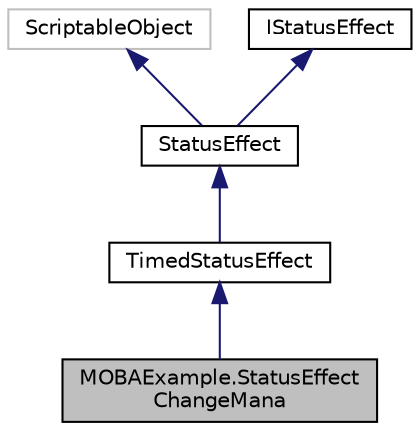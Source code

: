 digraph "MOBAExample.StatusEffectChangeMana"
{
 // LATEX_PDF_SIZE
  edge [fontname="Helvetica",fontsize="10",labelfontname="Helvetica",labelfontsize="10"];
  node [fontname="Helvetica",fontsize="10",shape=record];
  Node1 [label="MOBAExample.StatusEffect\lChangeMana",height=0.2,width=0.4,color="black", fillcolor="grey75", style="filled", fontcolor="black",tooltip="TimedStatusEffect that restores MOBACharacter.Mana over time to MOBACharacter"];
  Node2 -> Node1 [dir="back",color="midnightblue",fontsize="10",style="solid",fontname="Helvetica"];
  Node2 [label="TimedStatusEffect",height=0.2,width=0.4,color="black", fillcolor="white", style="filled",URL="$classLEGS_1_1TimedStatusEffect.html",tooltip="StatusEffect that removes itself from StatusEffect.Receiver after Duration seconds has passed"];
  Node3 -> Node2 [dir="back",color="midnightblue",fontsize="10",style="solid",fontname="Helvetica"];
  Node3 [label="StatusEffect",height=0.2,width=0.4,color="black", fillcolor="white", style="filled",URL="$classLEGS_1_1StatusEffect.html",tooltip="ScriptableObject derived IStatusEffect"];
  Node4 -> Node3 [dir="back",color="midnightblue",fontsize="10",style="solid",fontname="Helvetica"];
  Node4 [label="ScriptableObject",height=0.2,width=0.4,color="grey75", fillcolor="white", style="filled",tooltip=" "];
  Node5 -> Node3 [dir="back",color="midnightblue",fontsize="10",style="solid",fontname="Helvetica"];
  Node5 [label="IStatusEffect",height=0.2,width=0.4,color="black", fillcolor="white", style="filled",URL="$interfaceLEGS_1_1IStatusEffect.html",tooltip="An object that can be added and removed from an IStatusEffectReceiver"];
}
